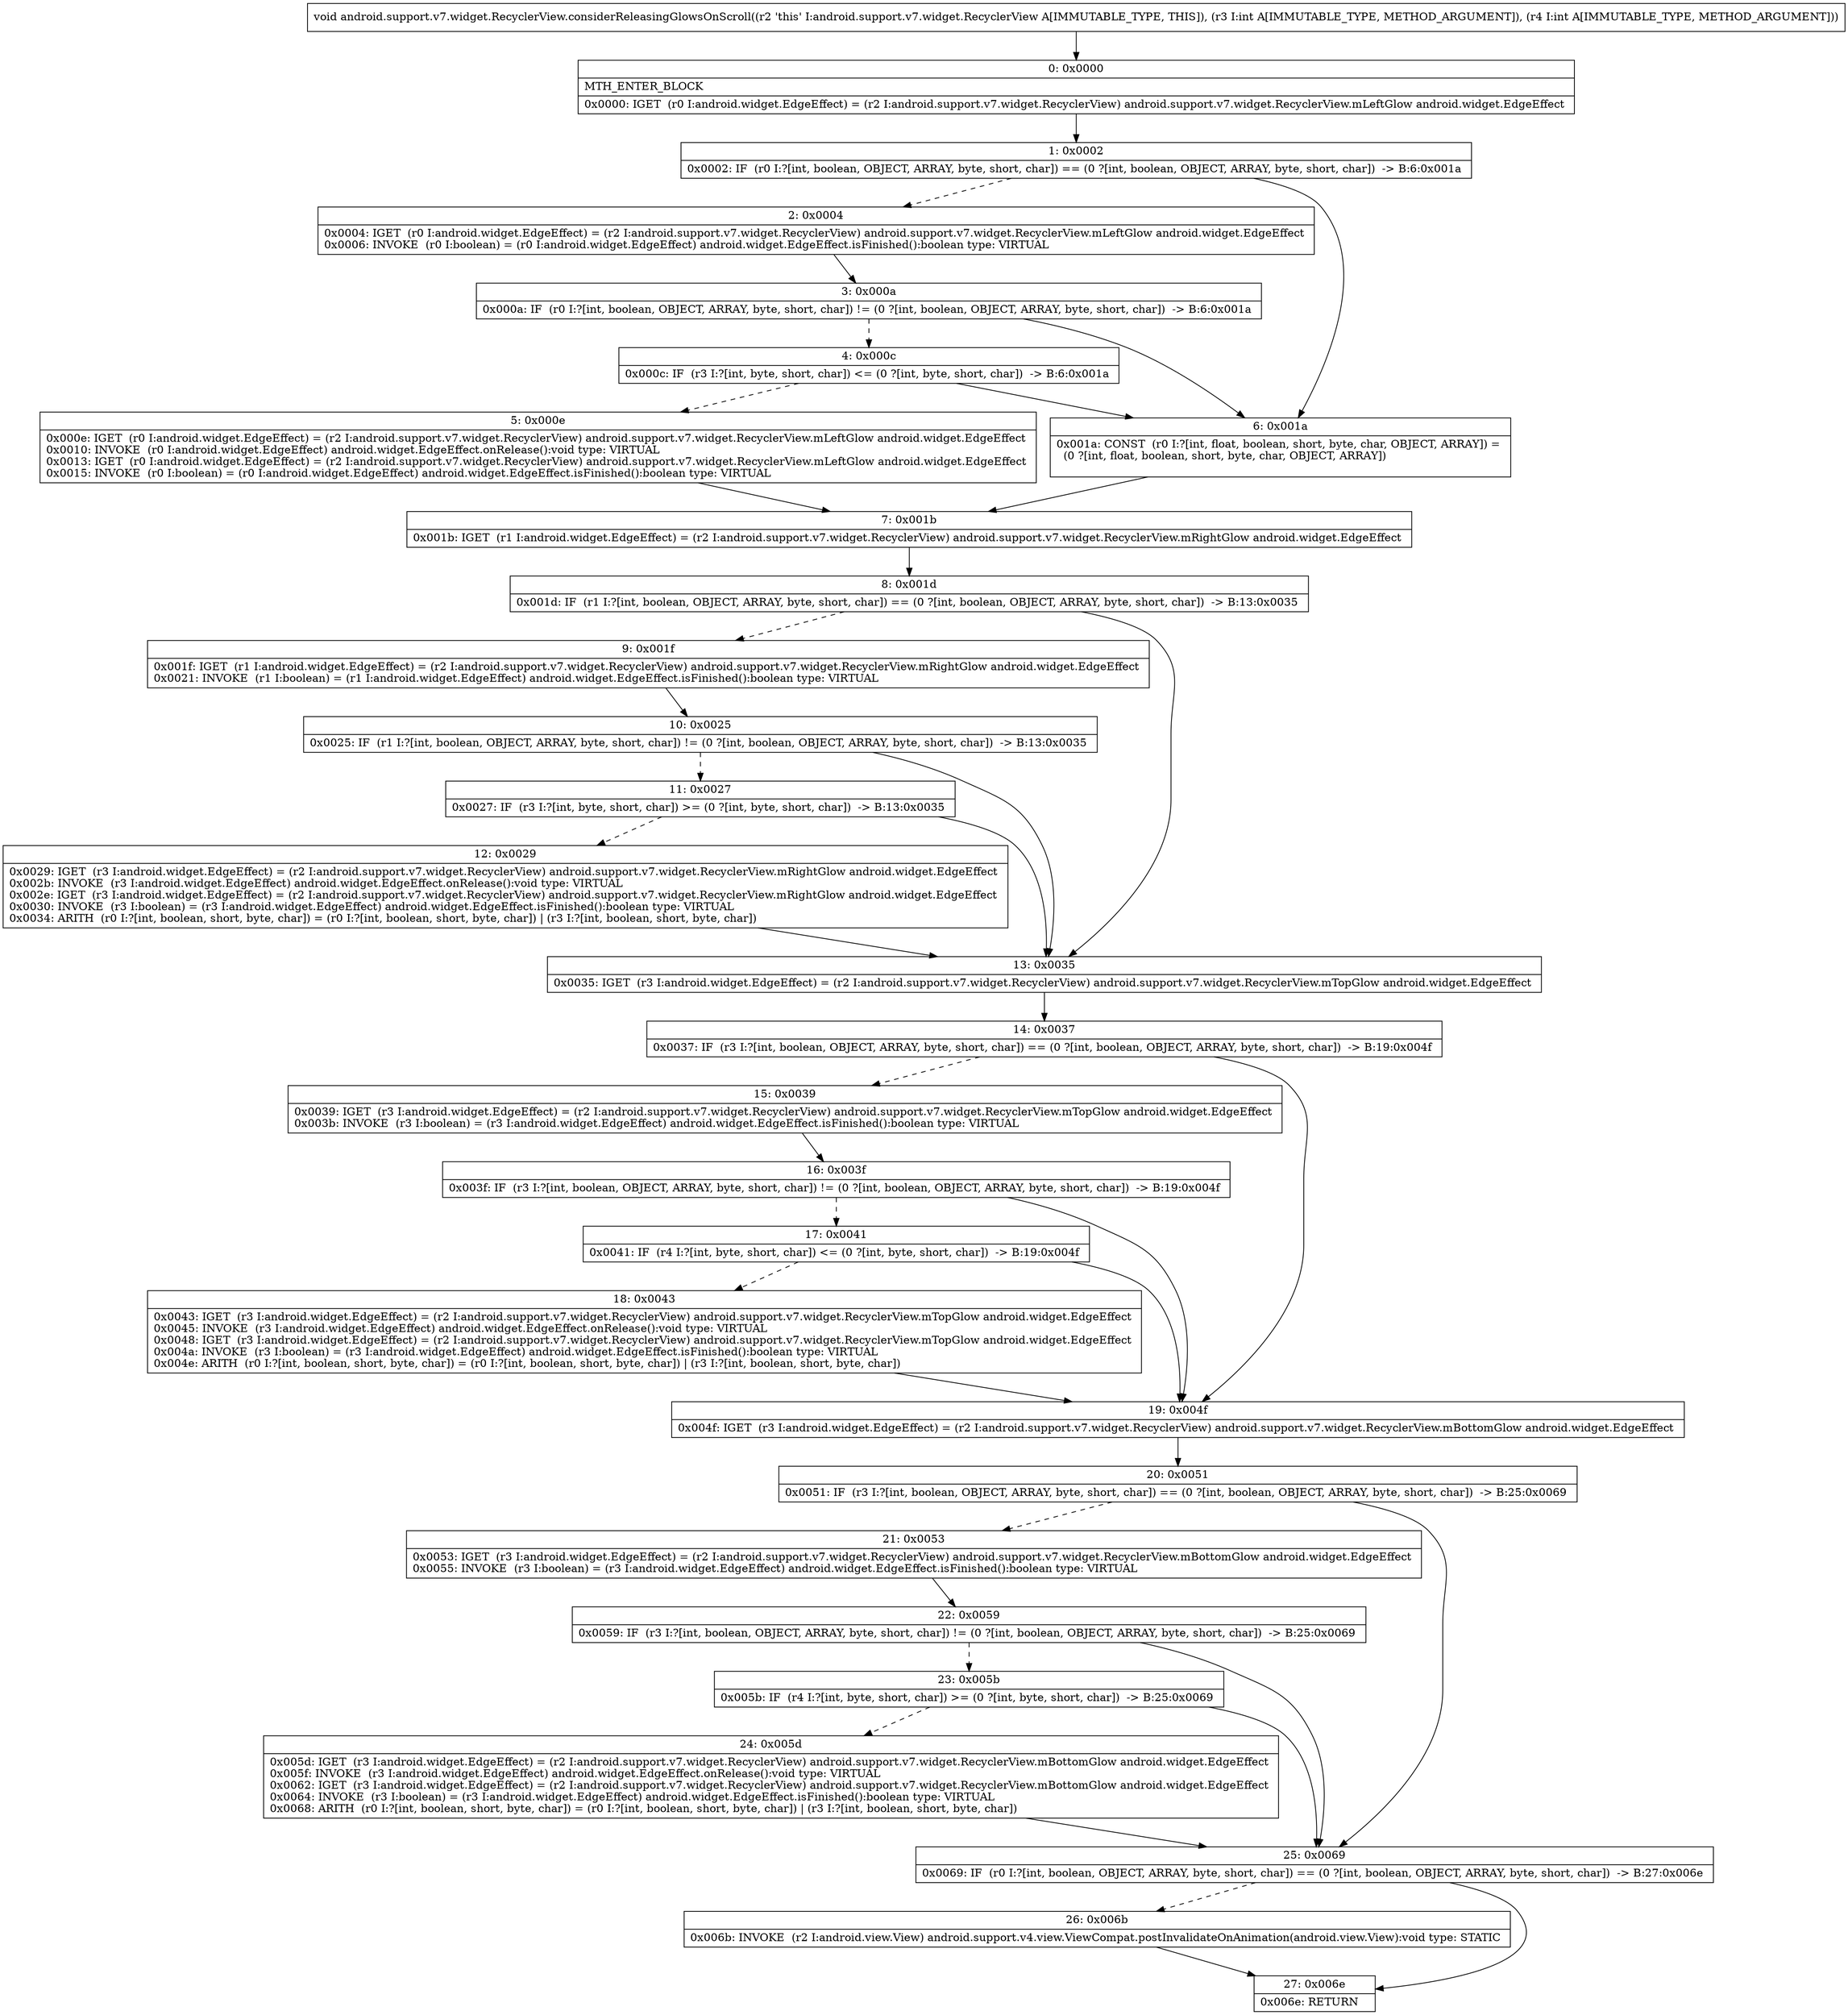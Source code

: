 digraph "CFG forandroid.support.v7.widget.RecyclerView.considerReleasingGlowsOnScroll(II)V" {
Node_0 [shape=record,label="{0\:\ 0x0000|MTH_ENTER_BLOCK\l|0x0000: IGET  (r0 I:android.widget.EdgeEffect) = (r2 I:android.support.v7.widget.RecyclerView) android.support.v7.widget.RecyclerView.mLeftGlow android.widget.EdgeEffect \l}"];
Node_1 [shape=record,label="{1\:\ 0x0002|0x0002: IF  (r0 I:?[int, boolean, OBJECT, ARRAY, byte, short, char]) == (0 ?[int, boolean, OBJECT, ARRAY, byte, short, char])  \-\> B:6:0x001a \l}"];
Node_2 [shape=record,label="{2\:\ 0x0004|0x0004: IGET  (r0 I:android.widget.EdgeEffect) = (r2 I:android.support.v7.widget.RecyclerView) android.support.v7.widget.RecyclerView.mLeftGlow android.widget.EdgeEffect \l0x0006: INVOKE  (r0 I:boolean) = (r0 I:android.widget.EdgeEffect) android.widget.EdgeEffect.isFinished():boolean type: VIRTUAL \l}"];
Node_3 [shape=record,label="{3\:\ 0x000a|0x000a: IF  (r0 I:?[int, boolean, OBJECT, ARRAY, byte, short, char]) != (0 ?[int, boolean, OBJECT, ARRAY, byte, short, char])  \-\> B:6:0x001a \l}"];
Node_4 [shape=record,label="{4\:\ 0x000c|0x000c: IF  (r3 I:?[int, byte, short, char]) \<= (0 ?[int, byte, short, char])  \-\> B:6:0x001a \l}"];
Node_5 [shape=record,label="{5\:\ 0x000e|0x000e: IGET  (r0 I:android.widget.EdgeEffect) = (r2 I:android.support.v7.widget.RecyclerView) android.support.v7.widget.RecyclerView.mLeftGlow android.widget.EdgeEffect \l0x0010: INVOKE  (r0 I:android.widget.EdgeEffect) android.widget.EdgeEffect.onRelease():void type: VIRTUAL \l0x0013: IGET  (r0 I:android.widget.EdgeEffect) = (r2 I:android.support.v7.widget.RecyclerView) android.support.v7.widget.RecyclerView.mLeftGlow android.widget.EdgeEffect \l0x0015: INVOKE  (r0 I:boolean) = (r0 I:android.widget.EdgeEffect) android.widget.EdgeEffect.isFinished():boolean type: VIRTUAL \l}"];
Node_6 [shape=record,label="{6\:\ 0x001a|0x001a: CONST  (r0 I:?[int, float, boolean, short, byte, char, OBJECT, ARRAY]) = \l  (0 ?[int, float, boolean, short, byte, char, OBJECT, ARRAY])\l \l}"];
Node_7 [shape=record,label="{7\:\ 0x001b|0x001b: IGET  (r1 I:android.widget.EdgeEffect) = (r2 I:android.support.v7.widget.RecyclerView) android.support.v7.widget.RecyclerView.mRightGlow android.widget.EdgeEffect \l}"];
Node_8 [shape=record,label="{8\:\ 0x001d|0x001d: IF  (r1 I:?[int, boolean, OBJECT, ARRAY, byte, short, char]) == (0 ?[int, boolean, OBJECT, ARRAY, byte, short, char])  \-\> B:13:0x0035 \l}"];
Node_9 [shape=record,label="{9\:\ 0x001f|0x001f: IGET  (r1 I:android.widget.EdgeEffect) = (r2 I:android.support.v7.widget.RecyclerView) android.support.v7.widget.RecyclerView.mRightGlow android.widget.EdgeEffect \l0x0021: INVOKE  (r1 I:boolean) = (r1 I:android.widget.EdgeEffect) android.widget.EdgeEffect.isFinished():boolean type: VIRTUAL \l}"];
Node_10 [shape=record,label="{10\:\ 0x0025|0x0025: IF  (r1 I:?[int, boolean, OBJECT, ARRAY, byte, short, char]) != (0 ?[int, boolean, OBJECT, ARRAY, byte, short, char])  \-\> B:13:0x0035 \l}"];
Node_11 [shape=record,label="{11\:\ 0x0027|0x0027: IF  (r3 I:?[int, byte, short, char]) \>= (0 ?[int, byte, short, char])  \-\> B:13:0x0035 \l}"];
Node_12 [shape=record,label="{12\:\ 0x0029|0x0029: IGET  (r3 I:android.widget.EdgeEffect) = (r2 I:android.support.v7.widget.RecyclerView) android.support.v7.widget.RecyclerView.mRightGlow android.widget.EdgeEffect \l0x002b: INVOKE  (r3 I:android.widget.EdgeEffect) android.widget.EdgeEffect.onRelease():void type: VIRTUAL \l0x002e: IGET  (r3 I:android.widget.EdgeEffect) = (r2 I:android.support.v7.widget.RecyclerView) android.support.v7.widget.RecyclerView.mRightGlow android.widget.EdgeEffect \l0x0030: INVOKE  (r3 I:boolean) = (r3 I:android.widget.EdgeEffect) android.widget.EdgeEffect.isFinished():boolean type: VIRTUAL \l0x0034: ARITH  (r0 I:?[int, boolean, short, byte, char]) = (r0 I:?[int, boolean, short, byte, char]) \| (r3 I:?[int, boolean, short, byte, char]) \l}"];
Node_13 [shape=record,label="{13\:\ 0x0035|0x0035: IGET  (r3 I:android.widget.EdgeEffect) = (r2 I:android.support.v7.widget.RecyclerView) android.support.v7.widget.RecyclerView.mTopGlow android.widget.EdgeEffect \l}"];
Node_14 [shape=record,label="{14\:\ 0x0037|0x0037: IF  (r3 I:?[int, boolean, OBJECT, ARRAY, byte, short, char]) == (0 ?[int, boolean, OBJECT, ARRAY, byte, short, char])  \-\> B:19:0x004f \l}"];
Node_15 [shape=record,label="{15\:\ 0x0039|0x0039: IGET  (r3 I:android.widget.EdgeEffect) = (r2 I:android.support.v7.widget.RecyclerView) android.support.v7.widget.RecyclerView.mTopGlow android.widget.EdgeEffect \l0x003b: INVOKE  (r3 I:boolean) = (r3 I:android.widget.EdgeEffect) android.widget.EdgeEffect.isFinished():boolean type: VIRTUAL \l}"];
Node_16 [shape=record,label="{16\:\ 0x003f|0x003f: IF  (r3 I:?[int, boolean, OBJECT, ARRAY, byte, short, char]) != (0 ?[int, boolean, OBJECT, ARRAY, byte, short, char])  \-\> B:19:0x004f \l}"];
Node_17 [shape=record,label="{17\:\ 0x0041|0x0041: IF  (r4 I:?[int, byte, short, char]) \<= (0 ?[int, byte, short, char])  \-\> B:19:0x004f \l}"];
Node_18 [shape=record,label="{18\:\ 0x0043|0x0043: IGET  (r3 I:android.widget.EdgeEffect) = (r2 I:android.support.v7.widget.RecyclerView) android.support.v7.widget.RecyclerView.mTopGlow android.widget.EdgeEffect \l0x0045: INVOKE  (r3 I:android.widget.EdgeEffect) android.widget.EdgeEffect.onRelease():void type: VIRTUAL \l0x0048: IGET  (r3 I:android.widget.EdgeEffect) = (r2 I:android.support.v7.widget.RecyclerView) android.support.v7.widget.RecyclerView.mTopGlow android.widget.EdgeEffect \l0x004a: INVOKE  (r3 I:boolean) = (r3 I:android.widget.EdgeEffect) android.widget.EdgeEffect.isFinished():boolean type: VIRTUAL \l0x004e: ARITH  (r0 I:?[int, boolean, short, byte, char]) = (r0 I:?[int, boolean, short, byte, char]) \| (r3 I:?[int, boolean, short, byte, char]) \l}"];
Node_19 [shape=record,label="{19\:\ 0x004f|0x004f: IGET  (r3 I:android.widget.EdgeEffect) = (r2 I:android.support.v7.widget.RecyclerView) android.support.v7.widget.RecyclerView.mBottomGlow android.widget.EdgeEffect \l}"];
Node_20 [shape=record,label="{20\:\ 0x0051|0x0051: IF  (r3 I:?[int, boolean, OBJECT, ARRAY, byte, short, char]) == (0 ?[int, boolean, OBJECT, ARRAY, byte, short, char])  \-\> B:25:0x0069 \l}"];
Node_21 [shape=record,label="{21\:\ 0x0053|0x0053: IGET  (r3 I:android.widget.EdgeEffect) = (r2 I:android.support.v7.widget.RecyclerView) android.support.v7.widget.RecyclerView.mBottomGlow android.widget.EdgeEffect \l0x0055: INVOKE  (r3 I:boolean) = (r3 I:android.widget.EdgeEffect) android.widget.EdgeEffect.isFinished():boolean type: VIRTUAL \l}"];
Node_22 [shape=record,label="{22\:\ 0x0059|0x0059: IF  (r3 I:?[int, boolean, OBJECT, ARRAY, byte, short, char]) != (0 ?[int, boolean, OBJECT, ARRAY, byte, short, char])  \-\> B:25:0x0069 \l}"];
Node_23 [shape=record,label="{23\:\ 0x005b|0x005b: IF  (r4 I:?[int, byte, short, char]) \>= (0 ?[int, byte, short, char])  \-\> B:25:0x0069 \l}"];
Node_24 [shape=record,label="{24\:\ 0x005d|0x005d: IGET  (r3 I:android.widget.EdgeEffect) = (r2 I:android.support.v7.widget.RecyclerView) android.support.v7.widget.RecyclerView.mBottomGlow android.widget.EdgeEffect \l0x005f: INVOKE  (r3 I:android.widget.EdgeEffect) android.widget.EdgeEffect.onRelease():void type: VIRTUAL \l0x0062: IGET  (r3 I:android.widget.EdgeEffect) = (r2 I:android.support.v7.widget.RecyclerView) android.support.v7.widget.RecyclerView.mBottomGlow android.widget.EdgeEffect \l0x0064: INVOKE  (r3 I:boolean) = (r3 I:android.widget.EdgeEffect) android.widget.EdgeEffect.isFinished():boolean type: VIRTUAL \l0x0068: ARITH  (r0 I:?[int, boolean, short, byte, char]) = (r0 I:?[int, boolean, short, byte, char]) \| (r3 I:?[int, boolean, short, byte, char]) \l}"];
Node_25 [shape=record,label="{25\:\ 0x0069|0x0069: IF  (r0 I:?[int, boolean, OBJECT, ARRAY, byte, short, char]) == (0 ?[int, boolean, OBJECT, ARRAY, byte, short, char])  \-\> B:27:0x006e \l}"];
Node_26 [shape=record,label="{26\:\ 0x006b|0x006b: INVOKE  (r2 I:android.view.View) android.support.v4.view.ViewCompat.postInvalidateOnAnimation(android.view.View):void type: STATIC \l}"];
Node_27 [shape=record,label="{27\:\ 0x006e|0x006e: RETURN   \l}"];
MethodNode[shape=record,label="{void android.support.v7.widget.RecyclerView.considerReleasingGlowsOnScroll((r2 'this' I:android.support.v7.widget.RecyclerView A[IMMUTABLE_TYPE, THIS]), (r3 I:int A[IMMUTABLE_TYPE, METHOD_ARGUMENT]), (r4 I:int A[IMMUTABLE_TYPE, METHOD_ARGUMENT])) }"];
MethodNode -> Node_0;
Node_0 -> Node_1;
Node_1 -> Node_2[style=dashed];
Node_1 -> Node_6;
Node_2 -> Node_3;
Node_3 -> Node_4[style=dashed];
Node_3 -> Node_6;
Node_4 -> Node_5[style=dashed];
Node_4 -> Node_6;
Node_5 -> Node_7;
Node_6 -> Node_7;
Node_7 -> Node_8;
Node_8 -> Node_9[style=dashed];
Node_8 -> Node_13;
Node_9 -> Node_10;
Node_10 -> Node_11[style=dashed];
Node_10 -> Node_13;
Node_11 -> Node_12[style=dashed];
Node_11 -> Node_13;
Node_12 -> Node_13;
Node_13 -> Node_14;
Node_14 -> Node_15[style=dashed];
Node_14 -> Node_19;
Node_15 -> Node_16;
Node_16 -> Node_17[style=dashed];
Node_16 -> Node_19;
Node_17 -> Node_18[style=dashed];
Node_17 -> Node_19;
Node_18 -> Node_19;
Node_19 -> Node_20;
Node_20 -> Node_21[style=dashed];
Node_20 -> Node_25;
Node_21 -> Node_22;
Node_22 -> Node_23[style=dashed];
Node_22 -> Node_25;
Node_23 -> Node_24[style=dashed];
Node_23 -> Node_25;
Node_24 -> Node_25;
Node_25 -> Node_26[style=dashed];
Node_25 -> Node_27;
Node_26 -> Node_27;
}

